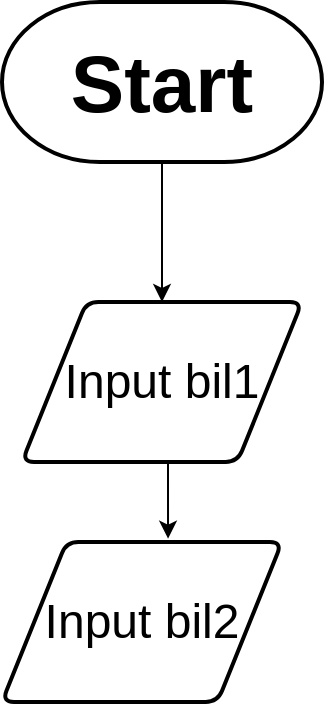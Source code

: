<mxfile version="13.7.7" type="github">
  <diagram id="oz5weRvFCRklSf2JF1Bt" name="Page-1">
    <mxGraphModel dx="1282" dy="775" grid="1" gridSize="10" guides="1" tooltips="1" connect="1" arrows="1" fold="1" page="1" pageScale="1" pageWidth="850" pageHeight="1100" math="0" shadow="0">
      <root>
        <mxCell id="0" />
        <mxCell id="1" parent="0" />
        <mxCell id="8O-H2GcqhOEYB3syv0Sq-9" style="edgeStyle=orthogonalEdgeStyle;rounded=0;orthogonalLoop=1;jettySize=auto;html=1;exitX=0.5;exitY=1;exitDx=0;exitDy=0;exitPerimeter=0;entryX=0.5;entryY=0;entryDx=0;entryDy=0;" edge="1" parent="1" source="8O-H2GcqhOEYB3syv0Sq-7" target="8O-H2GcqhOEYB3syv0Sq-8">
          <mxGeometry relative="1" as="geometry" />
        </mxCell>
        <mxCell id="8O-H2GcqhOEYB3syv0Sq-7" value="&lt;b&gt;&lt;font style=&quot;font-size: 40px&quot;&gt;Start&lt;/font&gt;&lt;/b&gt;" style="strokeWidth=2;html=1;shape=mxgraph.flowchart.terminator;whiteSpace=wrap;" vertex="1" parent="1">
          <mxGeometry x="160" y="80" width="160" height="80" as="geometry" />
        </mxCell>
        <mxCell id="8O-H2GcqhOEYB3syv0Sq-11" style="edgeStyle=orthogonalEdgeStyle;rounded=0;orthogonalLoop=1;jettySize=auto;html=1;exitX=0.5;exitY=1;exitDx=0;exitDy=0;entryX=0.593;entryY=-0.021;entryDx=0;entryDy=0;entryPerimeter=0;" edge="1" parent="1" source="8O-H2GcqhOEYB3syv0Sq-8" target="8O-H2GcqhOEYB3syv0Sq-10">
          <mxGeometry relative="1" as="geometry" />
        </mxCell>
        <mxCell id="8O-H2GcqhOEYB3syv0Sq-8" value="&lt;font style=&quot;font-size: 24px&quot;&gt;Input bil1&lt;/font&gt;" style="shape=parallelogram;html=1;strokeWidth=2;perimeter=parallelogramPerimeter;whiteSpace=wrap;rounded=1;arcSize=12;size=0.23;" vertex="1" parent="1">
          <mxGeometry x="170" y="230" width="140" height="80" as="geometry" />
        </mxCell>
        <mxCell id="8O-H2GcqhOEYB3syv0Sq-10" value="&lt;font style=&quot;font-size: 24px&quot;&gt;Input bil2&lt;/font&gt;" style="shape=parallelogram;html=1;strokeWidth=2;perimeter=parallelogramPerimeter;whiteSpace=wrap;rounded=1;arcSize=12;size=0.23;" vertex="1" parent="1">
          <mxGeometry x="160" y="350" width="140" height="80" as="geometry" />
        </mxCell>
      </root>
    </mxGraphModel>
  </diagram>
</mxfile>

